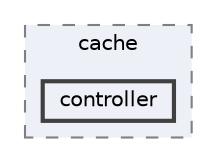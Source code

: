 digraph "repository/cacheservice/src/test/java/com/sterlite/cal/cache/controller"
{
 // LATEX_PDF_SIZE
  bgcolor="transparent";
  edge [fontname=Helvetica,fontsize=10,labelfontname=Helvetica,labelfontsize=10];
  node [fontname=Helvetica,fontsize=10,shape=box,height=0.2,width=0.4];
  compound=true
  subgraph clusterdir_22b0525f424f804fca763b77cc920a4e {
    graph [ bgcolor="#edf0f7", pencolor="grey50", label="cache", fontname=Helvetica,fontsize=10 style="filled,dashed", URL="dir_22b0525f424f804fca763b77cc920a4e.html",tooltip=""]
  dir_1590de3a56c877464f381d11807e3f9f [label="controller", fillcolor="#edf0f7", color="grey25", style="filled,bold", URL="dir_1590de3a56c877464f381d11807e3f9f.html",tooltip=""];
  }
}
